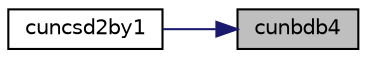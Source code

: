 digraph "cunbdb4"
{
 // LATEX_PDF_SIZE
  edge [fontname="Helvetica",fontsize="10",labelfontname="Helvetica",labelfontsize="10"];
  node [fontname="Helvetica",fontsize="10",shape=record];
  rankdir="RL";
  Node1 [label="cunbdb4",height=0.2,width=0.4,color="black", fillcolor="grey75", style="filled", fontcolor="black",tooltip="CUNBDB4"];
  Node1 -> Node2 [dir="back",color="midnightblue",fontsize="10",style="solid",fontname="Helvetica"];
  Node2 [label="cuncsd2by1",height=0.2,width=0.4,color="black", fillcolor="white", style="filled",URL="$cuncsd2by1_8f.html#ad246767c55158661b5f34d5721e15a8f",tooltip="CUNCSD2BY1"];
}

